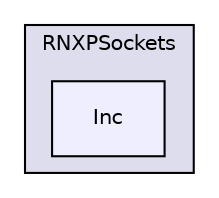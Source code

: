 digraph "Inc" {
  compound=true
  node [ fontsize="10", fontname="Helvetica"];
  edge [ labelfontsize="10", labelfontname="Helvetica"];
  subgraph clusterdir_cfe2b1791ed6b4b07b7dd915e5ecae07 {
    graph [ bgcolor="#ddddee", pencolor="black", label="RNXPSockets" fontname="Helvetica", fontsize="10", URL="dir_cfe2b1791ed6b4b07b7dd915e5ecae07.html"]
  dir_14b1382a18ed7fdaf9853085f78b0fc4 [shape=box, label="Inc", style="filled", fillcolor="#eeeeff", pencolor="black", URL="dir_14b1382a18ed7fdaf9853085f78b0fc4.html"];
  }
}
